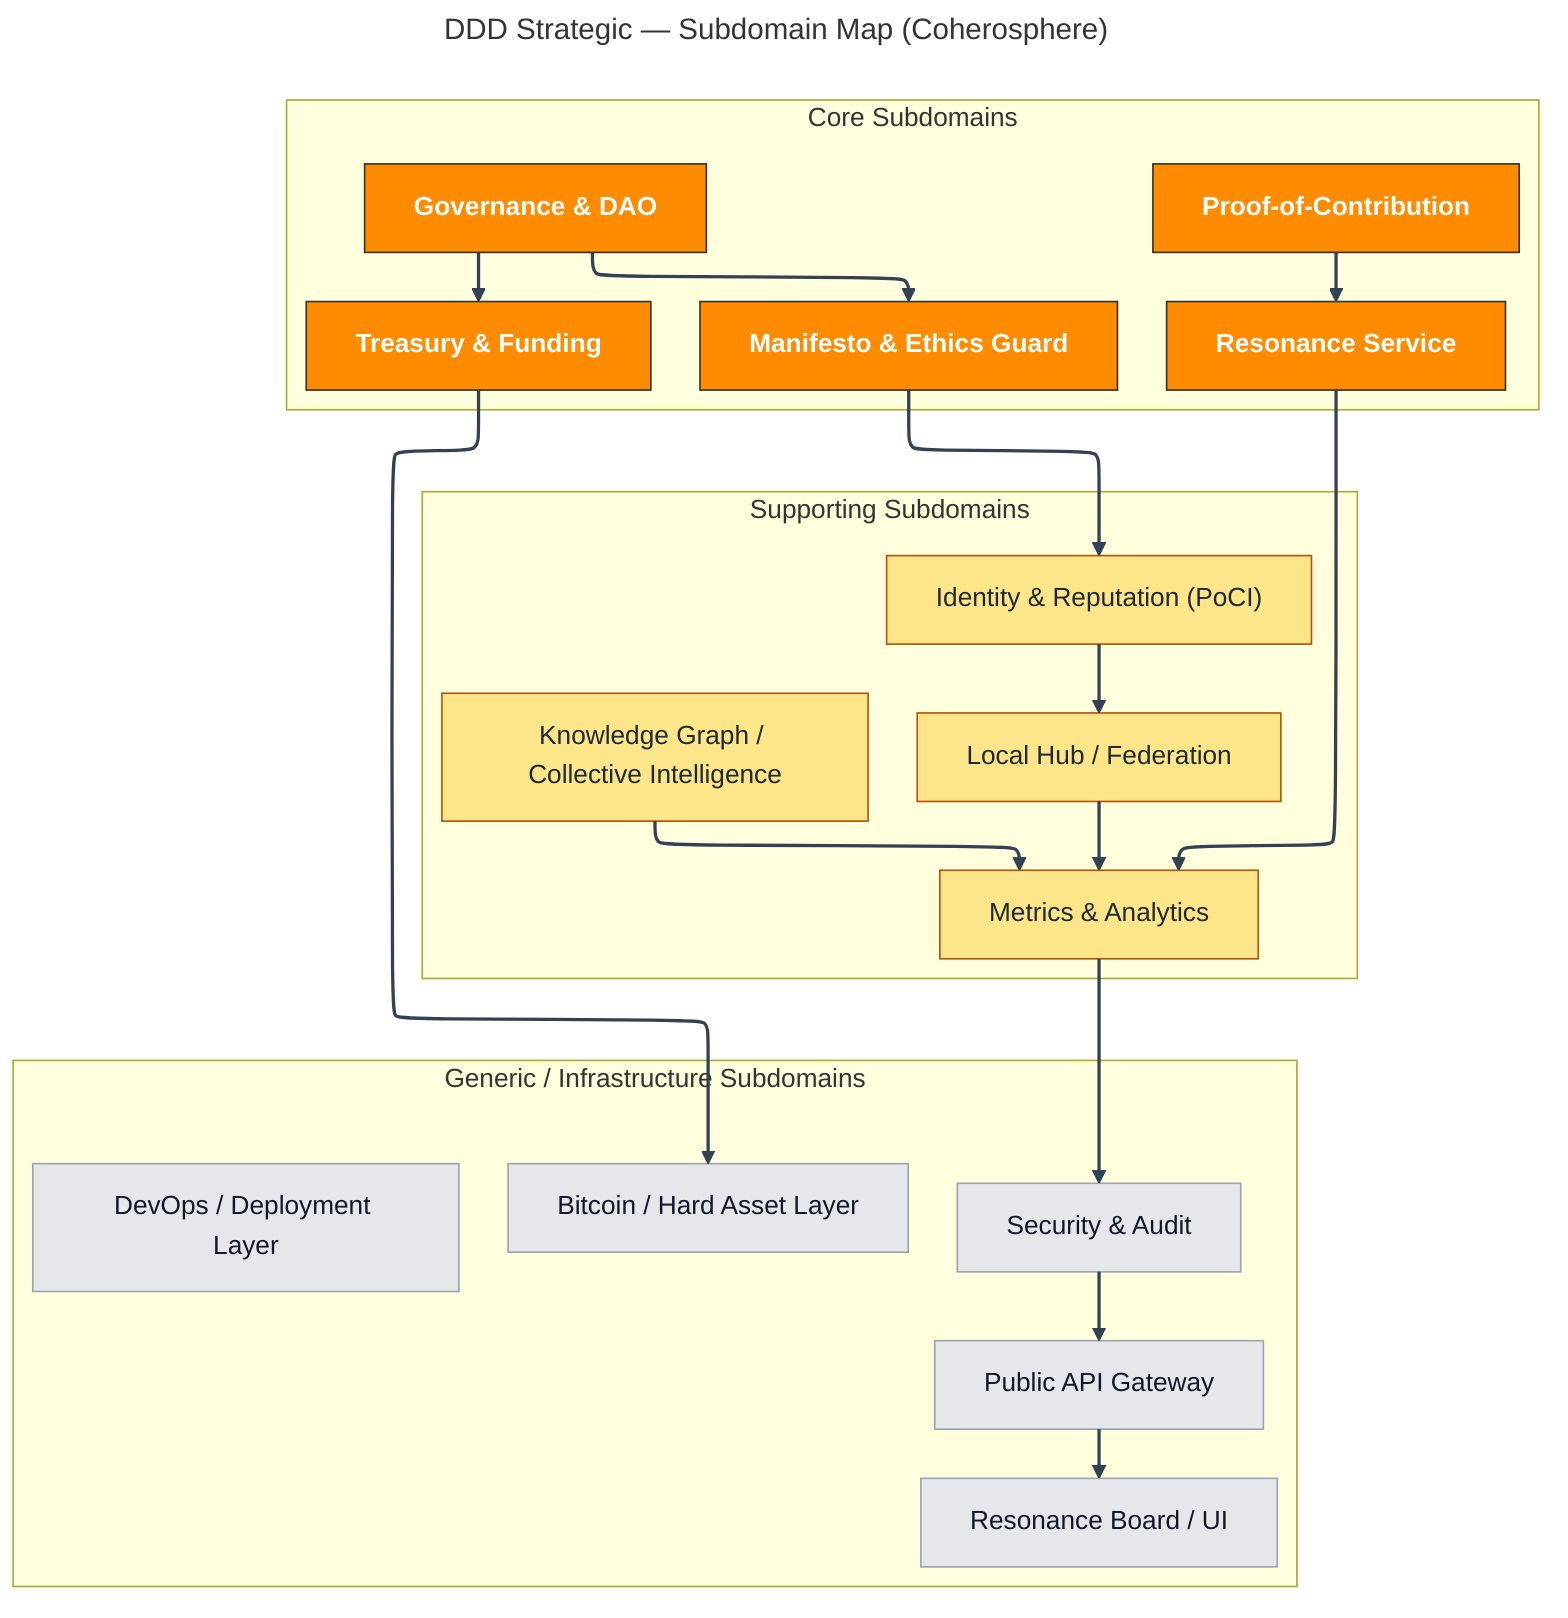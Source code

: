 ---
title: "DDD Strategic — Subdomain Map (Coherosphere)"
config:
  layout: elk
---
flowchart TB
    %% ===== Styles =====
    classDef core fill:#ff8b00,stroke:#333,color:#fff,font-weight:bold;
    classDef support fill:#fde68a,stroke:#b45309,color:#1f2937;
    classDef generic fill:#e5e7eb,stroke:#9ca3af,color:#111827;
    linkStyle default stroke:#334155,stroke-width:2px;

    %% ===== Core Subdomains =====
    subgraph CORE["Core Subdomains"]
        GOV["Governance & DAO"]:::core
        POC["Proof-of-Contribution"]:::core
        RES["Resonance Service"]:::core
        TRE["Treasury & Funding"]:::core
        ETH["Manifesto & Ethics Guard"]:::core
    end

    %% ===== Supporting Subdomains =====
    subgraph SUPPORT["Supporting Subdomains"]
        ID["Identity & Reputation (PoCI)"]:::support
        HUB["Local Hub / Federation"]:::support
        MET["Metrics & Analytics"]:::support
        KNOW["Knowledge Graph / Collective Intelligence"]:::support
    end

    %% ===== Generic Subdomains =====
    subgraph GENERIC["Generic / Infrastructure Subdomains"]
        API["Public API Gateway"]:::generic
        SEC["Security & Audit"]:::generic
        UI["Resonance Board / UI"]:::generic
        OPS["DevOps / Deployment Layer"]:::generic
        LEDGER["Bitcoin / Hard Asset Layer"]:::generic
    end

    %% ===== Logical Relations =====
    GOV --> TRE
    POC --> RES
    RES --> MET
    GOV --> ETH
    ETH --> ID
    ID --> HUB
    HUB --> MET
    MET --> SEC
    KNOW --> MET
    TRE --> LEDGER
    SEC --> API
    API --> UI